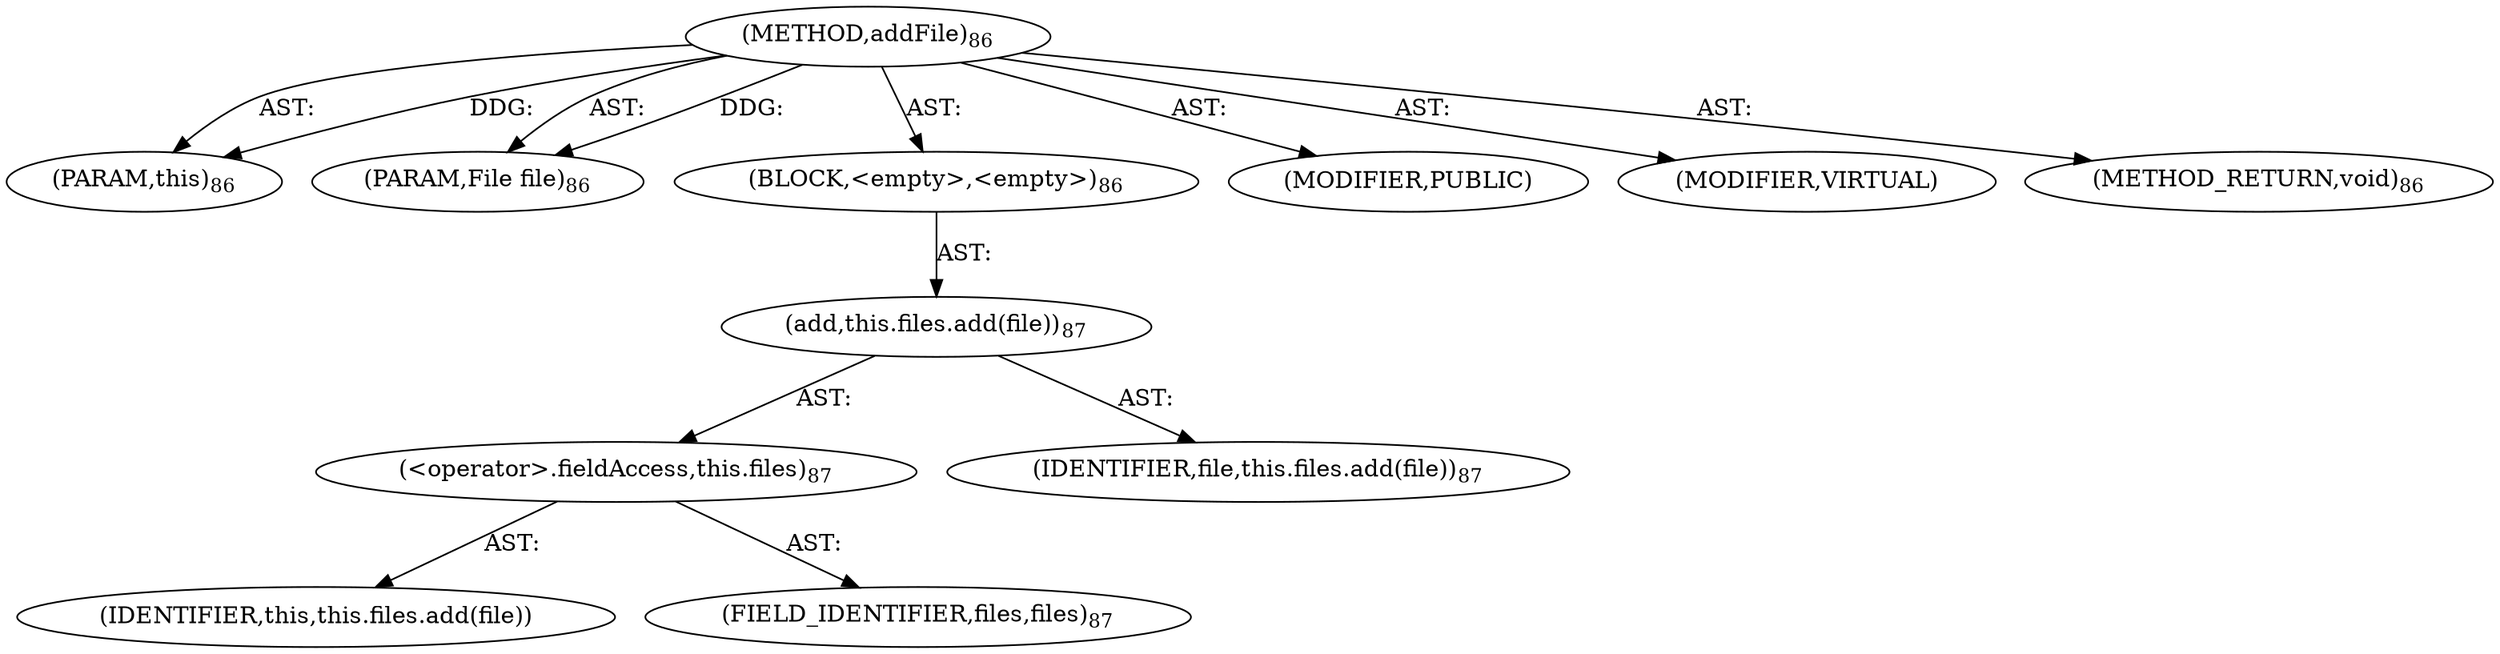 digraph "addFile" {  
"111669149699" [label = <(METHOD,addFile)<SUB>86</SUB>> ]
"115964117000" [label = <(PARAM,this)<SUB>86</SUB>> ]
"115964117001" [label = <(PARAM,File file)<SUB>86</SUB>> ]
"25769803780" [label = <(BLOCK,&lt;empty&gt;,&lt;empty&gt;)<SUB>86</SUB>> ]
"30064771092" [label = <(add,this.files.add(file))<SUB>87</SUB>> ]
"30064771093" [label = <(&lt;operator&gt;.fieldAccess,this.files)<SUB>87</SUB>> ]
"68719476752" [label = <(IDENTIFIER,this,this.files.add(file))> ]
"55834574856" [label = <(FIELD_IDENTIFIER,files,files)<SUB>87</SUB>> ]
"68719476753" [label = <(IDENTIFIER,file,this.files.add(file))<SUB>87</SUB>> ]
"133143986186" [label = <(MODIFIER,PUBLIC)> ]
"133143986187" [label = <(MODIFIER,VIRTUAL)> ]
"128849018883" [label = <(METHOD_RETURN,void)<SUB>86</SUB>> ]
  "111669149699" -> "115964117000"  [ label = "AST: "] 
  "111669149699" -> "115964117001"  [ label = "AST: "] 
  "111669149699" -> "25769803780"  [ label = "AST: "] 
  "111669149699" -> "133143986186"  [ label = "AST: "] 
  "111669149699" -> "133143986187"  [ label = "AST: "] 
  "111669149699" -> "128849018883"  [ label = "AST: "] 
  "25769803780" -> "30064771092"  [ label = "AST: "] 
  "30064771092" -> "30064771093"  [ label = "AST: "] 
  "30064771092" -> "68719476753"  [ label = "AST: "] 
  "30064771093" -> "68719476752"  [ label = "AST: "] 
  "30064771093" -> "55834574856"  [ label = "AST: "] 
  "111669149699" -> "115964117000"  [ label = "DDG: "] 
  "111669149699" -> "115964117001"  [ label = "DDG: "] 
}

